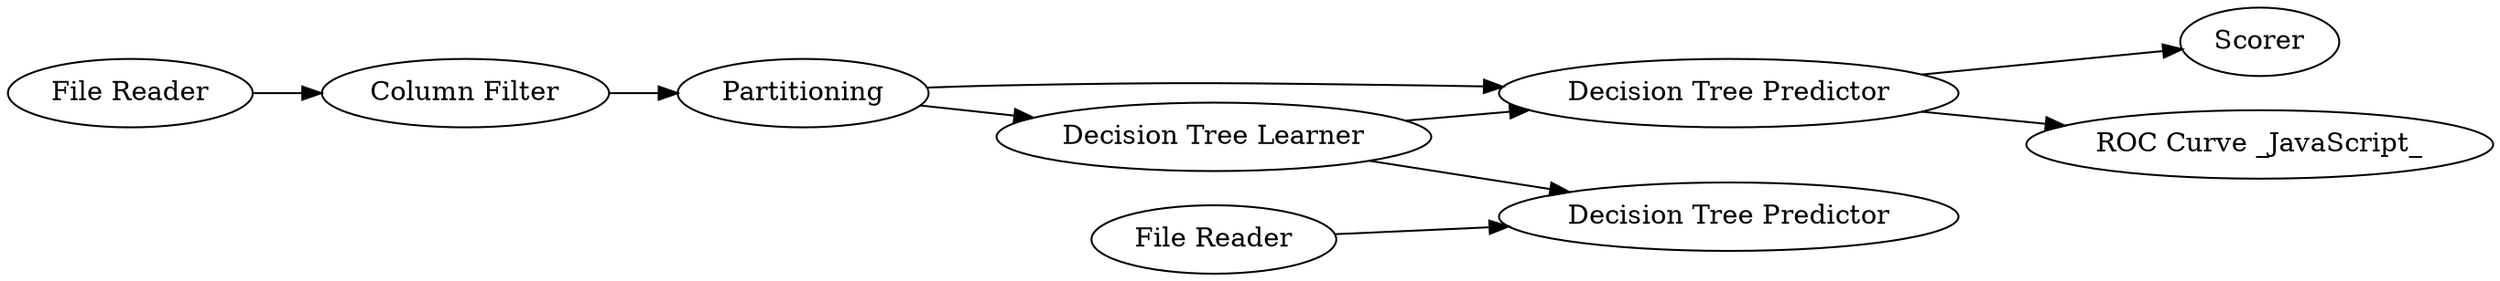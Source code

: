 digraph {
	4 -> 5
	8 -> 9
	3 -> 4
	3 -> 5
	5 -> 6
	1 -> 2
	2 -> 3
	5 -> 7
	4 -> 9
	5 [label="Decision Tree Predictor"]
	1 [label="File Reader"]
	7 [label="ROC Curve _JavaScript_"]
	9 [label="Decision Tree Predictor"]
	4 [label="Decision Tree Learner"]
	6 [label=Scorer]
	8 [label="File Reader"]
	3 [label=Partitioning]
	2 [label="Column Filter"]
	rankdir=LR
}
